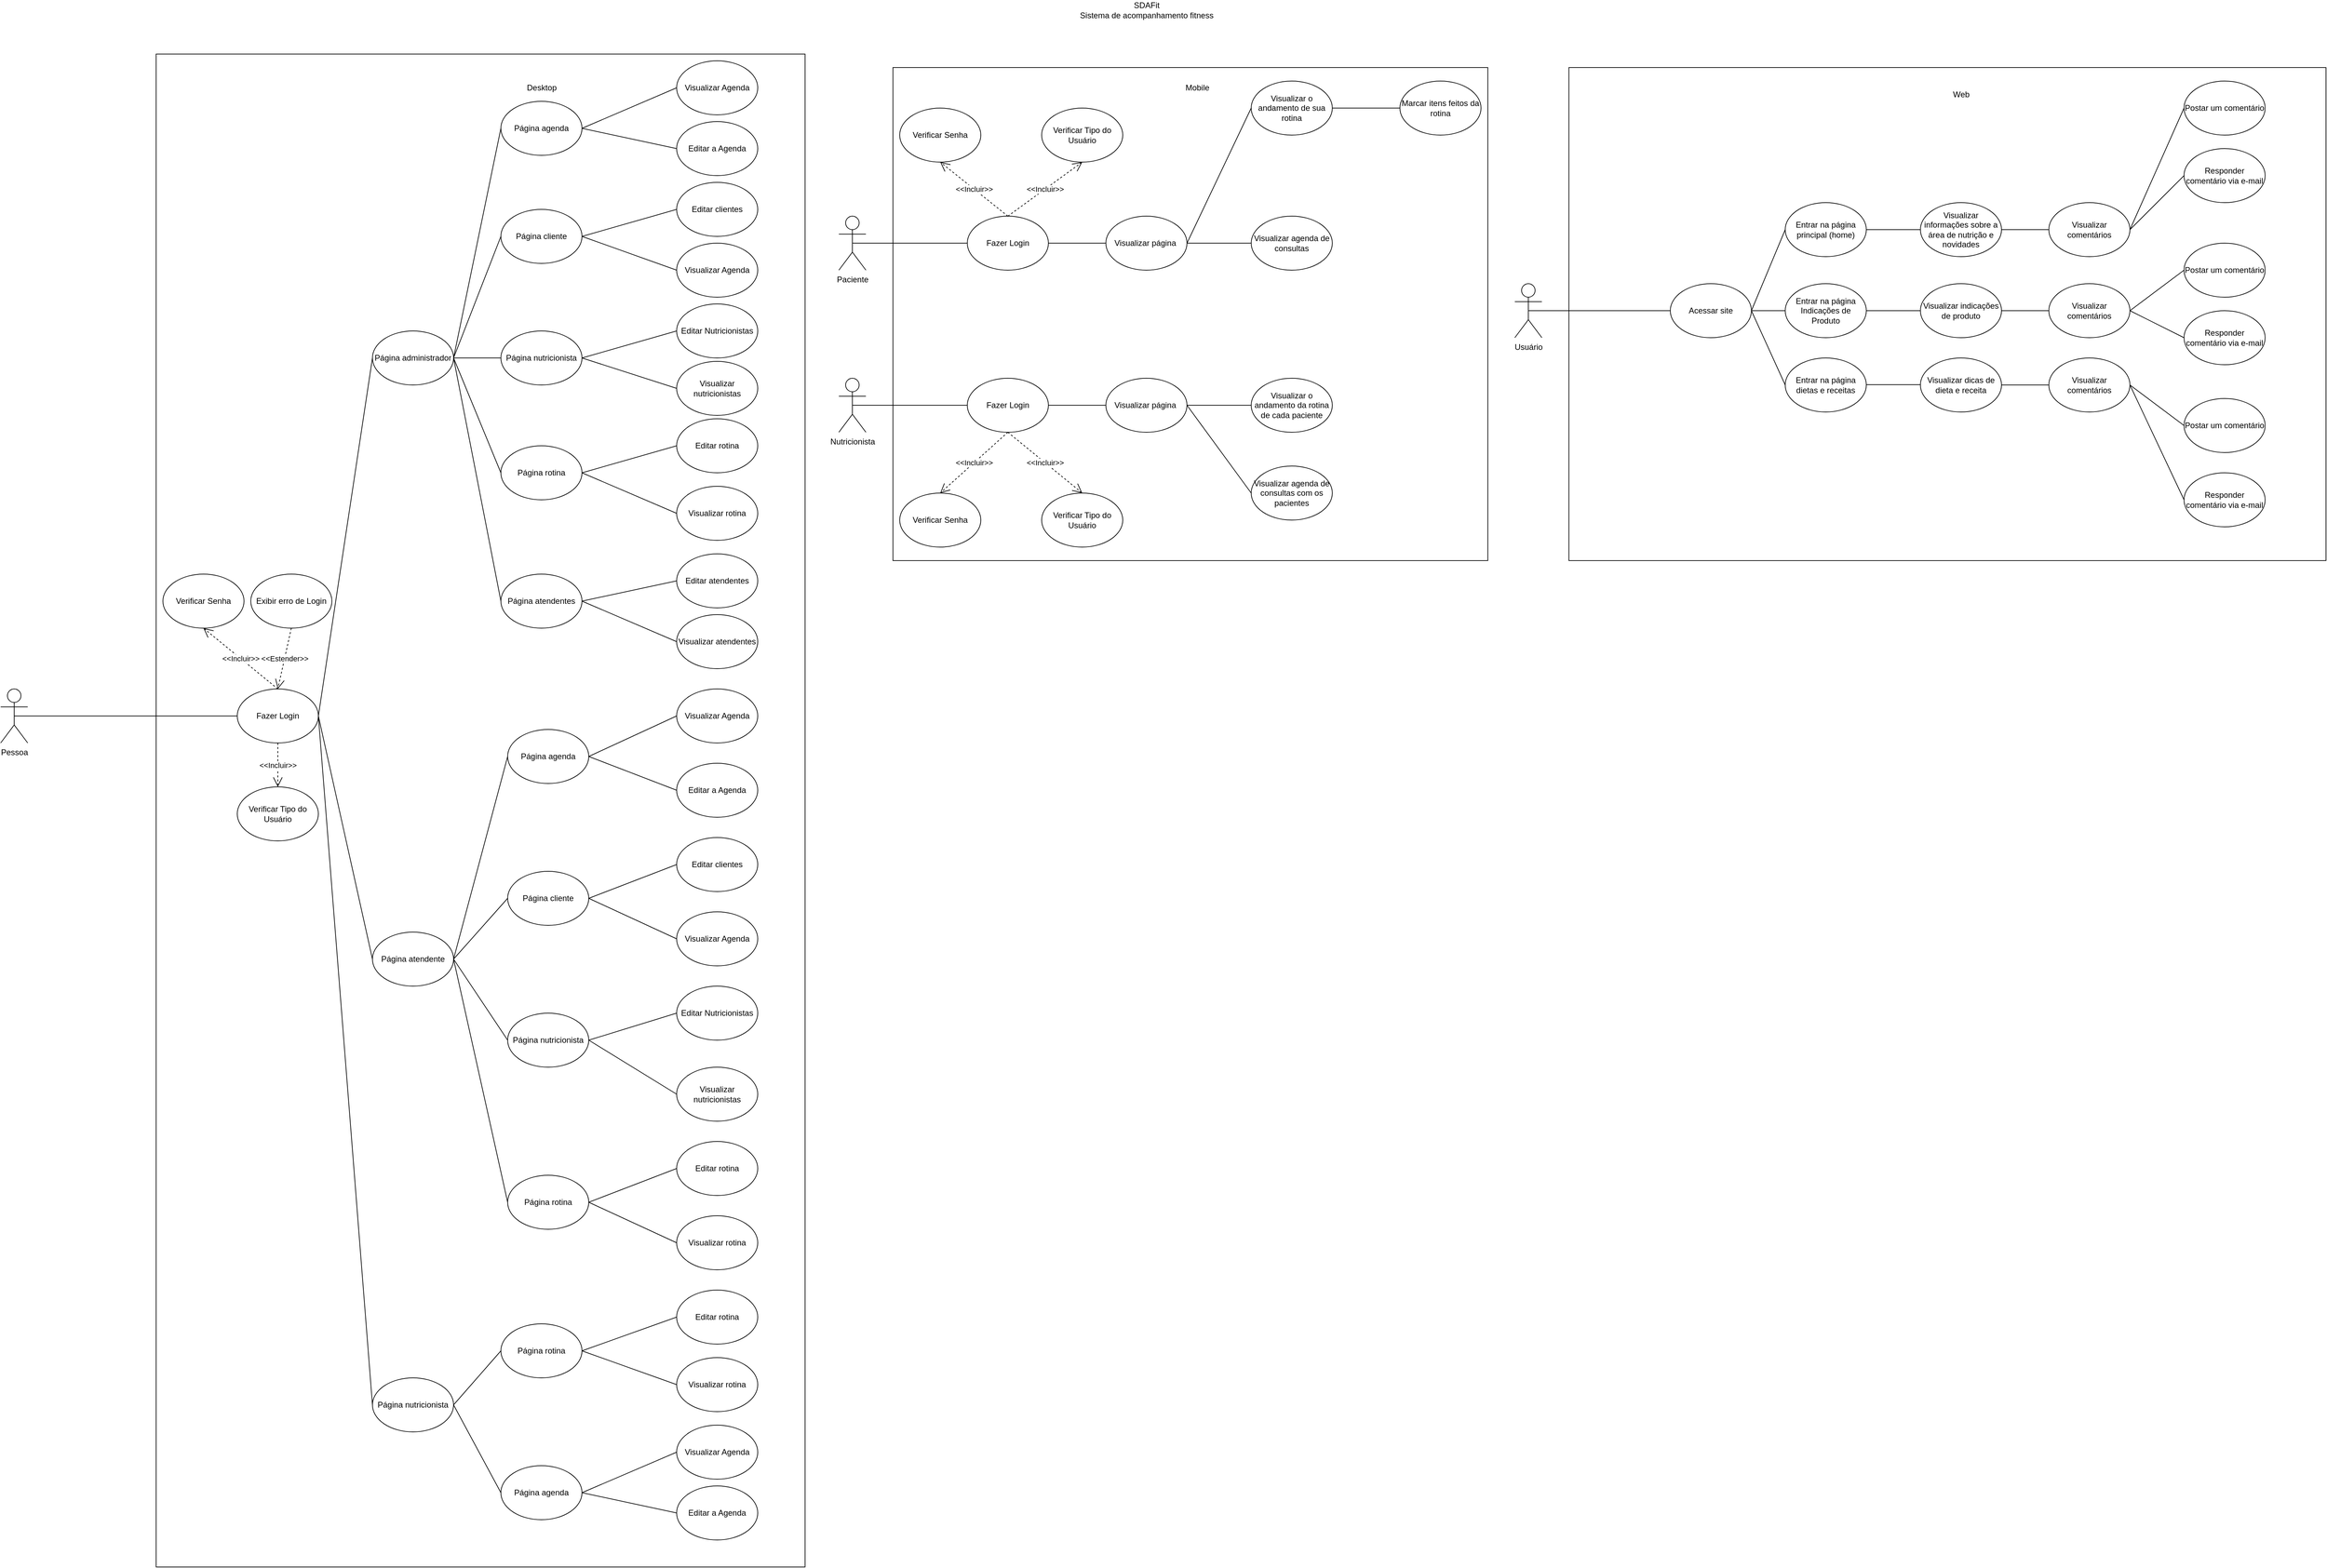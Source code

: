 <mxfile version="18.0.3" type="github">
  <diagram name="Page-1" id="0783ab3e-0a74-02c8-0abd-f7b4e66b4bec">
    <mxGraphModel dx="2881" dy="2203" grid="1" gridSize="10" guides="1" tooltips="1" connect="1" arrows="1" fold="1" page="1" pageScale="1" pageWidth="850" pageHeight="1100" background="none" math="0" shadow="0">
      <root>
        <mxCell id="0" />
        <mxCell id="1" parent="0" />
        <mxCell id="_-Kw2KSfdPKbc4KW5EaQ-1" value="" style="html=1;" parent="1" vertex="1">
          <mxGeometry x="-50" y="20" width="960" height="2240" as="geometry" />
        </mxCell>
        <mxCell id="_-Kw2KSfdPKbc4KW5EaQ-2" value="SDAFit&lt;br&gt;Sistema de acompanhamento fitness" style="text;html=1;resizable=0;autosize=1;align=center;verticalAlign=middle;points=[];fillColor=none;strokeColor=none;rounded=0;" parent="1" vertex="1">
          <mxGeometry x="1310" y="-60" width="210" height="30" as="geometry" />
        </mxCell>
        <mxCell id="_-Kw2KSfdPKbc4KW5EaQ-3" value="Pessoa" style="shape=umlActor;verticalLabelPosition=bottom;verticalAlign=top;html=1;outlineConnect=0;" parent="1" vertex="1">
          <mxGeometry x="-280" y="960" width="40" height="80" as="geometry" />
        </mxCell>
        <mxCell id="_-Kw2KSfdPKbc4KW5EaQ-7" value="Fazer Login" style="ellipse;whiteSpace=wrap;html=1;" parent="1" vertex="1">
          <mxGeometry x="70" y="960" width="120" height="80" as="geometry" />
        </mxCell>
        <mxCell id="_-Kw2KSfdPKbc4KW5EaQ-11" value="&lt;span style=&quot;font-weight: normal&quot;&gt;Editar clientes&lt;span style=&quot;color: rgba(0 , 0 , 0 , 0) ; font-family: monospace ; font-size: 0px&quot;&gt;mxGraphModelas%3E%3Croot%3E%3CmxCell%20id%3D%220%22%2F%3E%3CmxCell%20id%3D%221%22%20parent%3D%220%22%2F%3E%3CmxCell%20id%3D%222%22%20value%3D%22Login%22%20style%3D%22text%3Bhtml%3D1%3Bresizable%3D0%3Bautosize%3D1%3Balign%3Dcenter%3BverticalAlign%3Dmiddle%3Bpoints%3D%5B%5D%3BfillColor%3Dnone%3BstrokeColor%3Dnone%3Brounded%3D0%3B%22%20vertex%3D%221%22%20parent%3D%221%22%3E%3CmxGeometry%20x%3D%22245%22%20y%3D%22270%22%20width%3D%2250%22%20height%3D%2220%22%20as%3D%22geometry%22%2F%3E%3C%2FmxCell%3E%3C%2Froot%3E%3C%2FmxGraphModel%3E&lt;/span&gt;&lt;/span&gt;" style="ellipse;whiteSpace=wrap;html=1;fontStyle=1" parent="1" vertex="1">
          <mxGeometry x="720" y="210" width="120" height="80" as="geometry" />
        </mxCell>
        <mxCell id="_-Kw2KSfdPKbc4KW5EaQ-14" value="Verificar Senha" style="ellipse;whiteSpace=wrap;html=1;" parent="1" vertex="1">
          <mxGeometry x="-40" y="790" width="120" height="80" as="geometry" />
        </mxCell>
        <mxCell id="_-Kw2KSfdPKbc4KW5EaQ-15" value="Exibir erro de Login" style="ellipse;whiteSpace=wrap;html=1;" parent="1" vertex="1">
          <mxGeometry x="90" y="790" width="120" height="80" as="geometry" />
        </mxCell>
        <mxCell id="_-Kw2KSfdPKbc4KW5EaQ-16" value="Editar Nutricionistas" style="ellipse;whiteSpace=wrap;html=1;" parent="1" vertex="1">
          <mxGeometry x="720" y="390" width="120" height="80" as="geometry" />
        </mxCell>
        <mxCell id="_-Kw2KSfdPKbc4KW5EaQ-24" value="" style="endArrow=none;html=1;rounded=0;entryX=0;entryY=0.5;entryDx=0;entryDy=0;exitX=0.5;exitY=0.5;exitDx=0;exitDy=0;exitPerimeter=0;" parent="1" source="_-Kw2KSfdPKbc4KW5EaQ-3" target="_-Kw2KSfdPKbc4KW5EaQ-7" edge="1">
          <mxGeometry width="50" height="50" relative="1" as="geometry">
            <mxPoint x="580" y="520" as="sourcePoint" />
            <mxPoint x="630" y="470" as="targetPoint" />
          </mxGeometry>
        </mxCell>
        <mxCell id="_-Kw2KSfdPKbc4KW5EaQ-30" value="&amp;lt;&amp;lt;Incluir&amp;gt;&amp;gt;" style="endArrow=open;endSize=12;dashed=1;html=1;rounded=0;entryX=0.5;entryY=1;entryDx=0;entryDy=0;exitX=0.5;exitY=0;exitDx=0;exitDy=0;" parent="1" source="_-Kw2KSfdPKbc4KW5EaQ-7" target="_-Kw2KSfdPKbc4KW5EaQ-14" edge="1">
          <mxGeometry width="160" relative="1" as="geometry">
            <mxPoint x="580" y="1100" as="sourcePoint" />
            <mxPoint x="740" y="1100" as="targetPoint" />
          </mxGeometry>
        </mxCell>
        <mxCell id="_-Kw2KSfdPKbc4KW5EaQ-31" value="&amp;lt;&amp;lt;Estender&amp;gt;&amp;gt;" style="endArrow=open;endSize=12;dashed=1;html=1;rounded=0;entryX=0.5;entryY=0;entryDx=0;entryDy=0;exitX=0.5;exitY=1;exitDx=0;exitDy=0;" parent="1" source="_-Kw2KSfdPKbc4KW5EaQ-15" target="_-Kw2KSfdPKbc4KW5EaQ-7" edge="1">
          <mxGeometry width="160" relative="1" as="geometry">
            <mxPoint x="580" y="1100" as="sourcePoint" />
            <mxPoint x="740" y="1100" as="targetPoint" />
          </mxGeometry>
        </mxCell>
        <mxCell id="_-Kw2KSfdPKbc4KW5EaQ-44" value="Página agenda" style="ellipse;whiteSpace=wrap;html=1;" parent="1" vertex="1">
          <mxGeometry x="460" y="90" width="120" height="80" as="geometry" />
        </mxCell>
        <mxCell id="_-Kw2KSfdPKbc4KW5EaQ-49" value="" style="endArrow=none;html=1;rounded=0;exitX=1;exitY=0.5;exitDx=0;exitDy=0;entryX=0;entryY=0.5;entryDx=0;entryDy=0;" parent="1" source="d0shQlDRrCV8DzhJ8Sqo-5" target="_-Kw2KSfdPKbc4KW5EaQ-16" edge="1">
          <mxGeometry width="50" height="50" relative="1" as="geometry">
            <mxPoint x="580" y="540" as="sourcePoint" />
            <mxPoint x="630.0" y="540" as="targetPoint" />
          </mxGeometry>
        </mxCell>
        <mxCell id="_-Kw2KSfdPKbc4KW5EaQ-50" value="Visualizar Agenda&lt;span style=&quot;color: rgba(0 , 0 , 0 , 0) ; font-family: monospace ; font-size: 0px&quot;&gt;%3CmxGraphModel%3E%3Croot%3E%3CmxCell%20id%3D%220%22%2F%3E%3CmxCell%20id%3D%221%22%20parent%3D%220%22%2F%3E%3CmxCell%20id%3D%222%22%20value%3D%22Login%22%20style%3D%22text%3Bhtml%3D1%3Bresizable%3D0%3Bautosize%3D1%3Balign%3Dcenter%3BverticalAlign%3Dmiddle%3Bpoints%3D%5B%5D%3BfillColor%3Dnone%3BstrokeColor%3Dnone%3Brounded%3D0%3B%22%20vertex%3D%221%22%20parent%3D%221%22%3E%3CmxGeometry%20x%3D%22245%22%20y%3D%22270%22%20width%3D%2250%22%20height%3D%2220%22%20as%3D%22geometry%22%2F%3E%3C%2FmxCell%3E%3C%2Froot%3E%3C%2FmxGraphModel%3E&lt;/span&gt;" style="ellipse;whiteSpace=wrap;html=1;" parent="1" vertex="1">
          <mxGeometry x="720" y="30" width="120" height="80" as="geometry" />
        </mxCell>
        <mxCell id="_-Kw2KSfdPKbc4KW5EaQ-52" value="&lt;span style=&quot;font-weight: 400&quot;&gt;Editar a Agenda&lt;/span&gt;" style="ellipse;whiteSpace=wrap;html=1;fontStyle=1" parent="1" vertex="1">
          <mxGeometry x="720" y="120" width="120" height="80" as="geometry" />
        </mxCell>
        <mxCell id="_-Kw2KSfdPKbc4KW5EaQ-55" value="" style="endArrow=none;html=1;rounded=0;exitX=1;exitY=0.5;exitDx=0;exitDy=0;entryX=0;entryY=0.5;entryDx=0;entryDy=0;" parent="1" source="d0shQlDRrCV8DzhJ8Sqo-1" target="_-Kw2KSfdPKbc4KW5EaQ-11" edge="1">
          <mxGeometry width="50" height="50" relative="1" as="geometry">
            <mxPoint x="580" y="460" as="sourcePoint" />
            <mxPoint x="630.0" y="740.0" as="targetPoint" />
          </mxGeometry>
        </mxCell>
        <mxCell id="_-Kw2KSfdPKbc4KW5EaQ-57" value="" style="endArrow=none;html=1;rounded=0;exitX=1;exitY=0.5;exitDx=0;exitDy=0;entryX=0;entryY=0.5;entryDx=0;entryDy=0;" parent="1" source="_-Kw2KSfdPKbc4KW5EaQ-44" target="_-Kw2KSfdPKbc4KW5EaQ-52" edge="1">
          <mxGeometry width="50" height="50" relative="1" as="geometry">
            <mxPoint x="580" y="360" as="sourcePoint" />
            <mxPoint x="630.0" y="360" as="targetPoint" />
          </mxGeometry>
        </mxCell>
        <mxCell id="_-Kw2KSfdPKbc4KW5EaQ-58" value="" style="endArrow=none;html=1;rounded=0;entryX=0;entryY=0.5;entryDx=0;entryDy=0;exitX=1;exitY=0.5;exitDx=0;exitDy=0;" parent="1" source="_-Kw2KSfdPKbc4KW5EaQ-44" target="_-Kw2KSfdPKbc4KW5EaQ-50" edge="1">
          <mxGeometry width="50" height="50" relative="1" as="geometry">
            <mxPoint x="570" y="350" as="sourcePoint" />
            <mxPoint x="630.0" y="260" as="targetPoint" />
          </mxGeometry>
        </mxCell>
        <mxCell id="_-Kw2KSfdPKbc4KW5EaQ-73" value="Verificar Tipo do Usuário" style="ellipse;whiteSpace=wrap;html=1;" parent="1" vertex="1">
          <mxGeometry x="70" y="1105" width="120" height="80" as="geometry" />
        </mxCell>
        <mxCell id="_-Kw2KSfdPKbc4KW5EaQ-74" value="&amp;lt;&amp;lt;Incluir&amp;gt;&amp;gt;" style="endArrow=open;endSize=12;dashed=1;html=1;rounded=0;entryX=0.5;entryY=0;entryDx=0;entryDy=0;exitX=0.5;exitY=1;exitDx=0;exitDy=0;" parent="1" source="_-Kw2KSfdPKbc4KW5EaQ-7" target="_-Kw2KSfdPKbc4KW5EaQ-73" edge="1">
          <mxGeometry width="160" relative="1" as="geometry">
            <mxPoint x="310" y="280" as="sourcePoint" />
            <mxPoint x="240" y="140" as="targetPoint" />
          </mxGeometry>
        </mxCell>
        <mxCell id="mXlY7KT_1s7woqYxaAOp-3" value="Desktop" style="text;html=1;resizable=0;autosize=1;align=center;verticalAlign=middle;points=[];fillColor=none;strokeColor=none;rounded=0;" parent="1" vertex="1">
          <mxGeometry x="490" y="60" width="60" height="20" as="geometry" />
        </mxCell>
        <mxCell id="mXlY7KT_1s7woqYxaAOp-4" value="" style="verticalLabelPosition=bottom;verticalAlign=top;html=1;shape=mxgraph.basic.rect;fillColor2=none;strokeWidth=1;size=20;indent=5;" parent="1" vertex="1">
          <mxGeometry x="1040" y="40" width="880" height="730" as="geometry" />
        </mxCell>
        <mxCell id="mXlY7KT_1s7woqYxaAOp-5" value="Mobile" style="text;html=1;resizable=0;autosize=1;align=center;verticalAlign=middle;points=[];fillColor=none;strokeColor=none;rounded=0;" parent="1" vertex="1">
          <mxGeometry x="1465" y="60" width="50" height="20" as="geometry" />
        </mxCell>
        <mxCell id="mXlY7KT_1s7woqYxaAOp-6" value="Paciente" style="shape=umlActor;verticalLabelPosition=bottom;verticalAlign=top;html=1;outlineConnect=0;" parent="1" vertex="1">
          <mxGeometry x="960" y="260" width="40" height="80" as="geometry" />
        </mxCell>
        <mxCell id="mXlY7KT_1s7woqYxaAOp-7" value="Fazer Login" style="ellipse;whiteSpace=wrap;html=1;" parent="1" vertex="1">
          <mxGeometry x="1150" y="260" width="120" height="80" as="geometry" />
        </mxCell>
        <mxCell id="mXlY7KT_1s7woqYxaAOp-15" value="Verificar Senha" style="ellipse;whiteSpace=wrap;html=1;" parent="1" vertex="1">
          <mxGeometry x="1050" y="100" width="120" height="80" as="geometry" />
        </mxCell>
        <mxCell id="mXlY7KT_1s7woqYxaAOp-17" value="&amp;lt;&amp;lt;Incluir&amp;gt;&amp;gt;" style="endArrow=open;endSize=12;dashed=1;html=1;rounded=0;entryX=0.5;entryY=1;entryDx=0;entryDy=0;exitX=0.5;exitY=0;exitDx=0;exitDy=0;" parent="1" source="mXlY7KT_1s7woqYxaAOp-7" target="mXlY7KT_1s7woqYxaAOp-15" edge="1">
          <mxGeometry width="160" relative="1" as="geometry">
            <mxPoint x="1270" y="360" as="sourcePoint" />
            <mxPoint x="1680" y="450" as="targetPoint" />
          </mxGeometry>
        </mxCell>
        <mxCell id="mXlY7KT_1s7woqYxaAOp-19" value="" style="endArrow=none;html=1;rounded=0;exitX=0.5;exitY=0.5;exitDx=0;exitDy=0;exitPerimeter=0;" parent="1" source="mXlY7KT_1s7woqYxaAOp-6" edge="1">
          <mxGeometry width="50" height="50" relative="1" as="geometry">
            <mxPoint x="1065" y="330" as="sourcePoint" />
            <mxPoint x="1150" y="300" as="targetPoint" />
          </mxGeometry>
        </mxCell>
        <mxCell id="mXlY7KT_1s7woqYxaAOp-20" value="Nutricionista" style="shape=umlActor;verticalLabelPosition=bottom;verticalAlign=top;html=1;outlineConnect=0;" parent="1" vertex="1">
          <mxGeometry x="960" y="500" width="40" height="80" as="geometry" />
        </mxCell>
        <mxCell id="mXlY7KT_1s7woqYxaAOp-21" value="" style="endArrow=none;html=1;rounded=0;exitX=0.5;exitY=0.5;exitDx=0;exitDy=0;exitPerimeter=0;entryX=0;entryY=0.5;entryDx=0;entryDy=0;" parent="1" source="mXlY7KT_1s7woqYxaAOp-20" target="p4rxNmitmwS__qYtVaHP-2" edge="1">
          <mxGeometry width="50" height="50" relative="1" as="geometry">
            <mxPoint x="1010" y="558.28" as="sourcePoint" />
            <mxPoint x="1241.64" y="561.72" as="targetPoint" />
          </mxGeometry>
        </mxCell>
        <mxCell id="PoDoN_U7Sda3ssgrvNjG-2" value="" style="verticalLabelPosition=bottom;verticalAlign=top;html=1;shape=mxgraph.basic.rect;fillColor2=none;strokeWidth=1;size=20;indent=5;" parent="1" vertex="1">
          <mxGeometry x="2040" y="40" width="1120" height="730" as="geometry" />
        </mxCell>
        <mxCell id="PoDoN_U7Sda3ssgrvNjG-3" value="Web" style="text;html=1;resizable=0;autosize=1;align=center;verticalAlign=middle;points=[];fillColor=none;strokeColor=none;rounded=0;" parent="1" vertex="1">
          <mxGeometry x="2600" y="70" width="40" height="20" as="geometry" />
        </mxCell>
        <mxCell id="3YpMQV7ekp8sCcw4UBwF-2" value="" style="endArrow=none;html=1;rounded=0;exitX=1;exitY=0.5;exitDx=0;exitDy=0;entryX=0;entryY=0.5;entryDx=0;entryDy=0;" parent="1" source="mXlY7KT_1s7woqYxaAOp-7" target="3YpMQV7ekp8sCcw4UBwF-3" edge="1">
          <mxGeometry width="50" height="50" relative="1" as="geometry">
            <mxPoint x="1270" y="480" as="sourcePoint" />
            <mxPoint x="1440" y="399" as="targetPoint" />
          </mxGeometry>
        </mxCell>
        <mxCell id="3YpMQV7ekp8sCcw4UBwF-3" value="Visualizar página&amp;nbsp;" style="ellipse;whiteSpace=wrap;html=1;" parent="1" vertex="1">
          <mxGeometry x="1355" y="260" width="120" height="80" as="geometry" />
        </mxCell>
        <mxCell id="3YpMQV7ekp8sCcw4UBwF-6" value="Visualizar o andamento de sua rotina" style="ellipse;whiteSpace=wrap;html=1;" parent="1" vertex="1">
          <mxGeometry x="1570" y="60" width="120" height="80" as="geometry" />
        </mxCell>
        <mxCell id="3YpMQV7ekp8sCcw4UBwF-7" value="Marcar itens feitos da rotina" style="ellipse;whiteSpace=wrap;html=1;" parent="1" vertex="1">
          <mxGeometry x="1790" y="60" width="120" height="80" as="geometry" />
        </mxCell>
        <mxCell id="3YpMQV7ekp8sCcw4UBwF-9" value="" style="endArrow=none;html=1;rounded=0;exitX=1;exitY=0.5;exitDx=0;exitDy=0;entryX=0;entryY=0.5;entryDx=0;entryDy=0;" parent="1" source="3YpMQV7ekp8sCcw4UBwF-3" target="3YpMQV7ekp8sCcw4UBwF-6" edge="1">
          <mxGeometry width="50" height="50" relative="1" as="geometry">
            <mxPoint x="1570" y="340" as="sourcePoint" />
            <mxPoint x="1620" y="290" as="targetPoint" />
          </mxGeometry>
        </mxCell>
        <mxCell id="3YpMQV7ekp8sCcw4UBwF-10" value="" style="endArrow=none;html=1;rounded=0;entryX=0;entryY=0.5;entryDx=0;entryDy=0;" parent="1" source="3YpMQV7ekp8sCcw4UBwF-6" target="3YpMQV7ekp8sCcw4UBwF-7" edge="1">
          <mxGeometry width="50" height="50" relative="1" as="geometry">
            <mxPoint x="1690" y="270" as="sourcePoint" />
            <mxPoint x="1580" y="280" as="targetPoint" />
          </mxGeometry>
        </mxCell>
        <mxCell id="3YpMQV7ekp8sCcw4UBwF-12" value="Visualizar o andamento da rotina de cada paciente" style="ellipse;whiteSpace=wrap;html=1;" parent="1" vertex="1">
          <mxGeometry x="1570" y="500" width="120" height="80" as="geometry" />
        </mxCell>
        <mxCell id="3YpMQV7ekp8sCcw4UBwF-13" value="" style="endArrow=none;html=1;rounded=0;entryX=0;entryY=0.5;entryDx=0;entryDy=0;exitX=1;exitY=0.5;exitDx=0;exitDy=0;" parent="1" source="p4rxNmitmwS__qYtVaHP-1" target="3YpMQV7ekp8sCcw4UBwF-12" edge="1">
          <mxGeometry width="50" height="50" relative="1" as="geometry">
            <mxPoint x="1360" y="510" as="sourcePoint" />
            <mxPoint x="1410" y="460" as="targetPoint" />
          </mxGeometry>
        </mxCell>
        <mxCell id="3YpMQV7ekp8sCcw4UBwF-18" value="Visualizar agenda de consultas com os pacientes" style="ellipse;whiteSpace=wrap;html=1;" parent="1" vertex="1">
          <mxGeometry x="1570" y="630" width="120" height="80" as="geometry" />
        </mxCell>
        <mxCell id="3YpMQV7ekp8sCcw4UBwF-19" value="" style="endArrow=none;html=1;rounded=0;entryX=0;entryY=0.5;entryDx=0;entryDy=0;exitX=1;exitY=0.5;exitDx=0;exitDy=0;" parent="1" source="p4rxNmitmwS__qYtVaHP-1" target="3YpMQV7ekp8sCcw4UBwF-18" edge="1">
          <mxGeometry width="50" height="50" relative="1" as="geometry">
            <mxPoint x="1510" y="570" as="sourcePoint" />
            <mxPoint x="1580" y="570" as="targetPoint" />
          </mxGeometry>
        </mxCell>
        <mxCell id="3YpMQV7ekp8sCcw4UBwF-20" value="Visualizar agenda de consultas" style="ellipse;whiteSpace=wrap;html=1;" parent="1" vertex="1">
          <mxGeometry x="1570" y="260" width="120" height="80" as="geometry" />
        </mxCell>
        <mxCell id="3YpMQV7ekp8sCcw4UBwF-21" value="" style="endArrow=none;html=1;rounded=0;entryX=0;entryY=0.5;entryDx=0;entryDy=0;exitX=1;exitY=0.5;exitDx=0;exitDy=0;" parent="1" source="3YpMQV7ekp8sCcw4UBwF-3" target="3YpMQV7ekp8sCcw4UBwF-20" edge="1">
          <mxGeometry width="50" height="50" relative="1" as="geometry">
            <mxPoint x="1500" y="399.5" as="sourcePoint" />
            <mxPoint x="1570" y="399.5" as="targetPoint" />
          </mxGeometry>
        </mxCell>
        <mxCell id="3YpMQV7ekp8sCcw4UBwF-22" value="Usuário" style="shape=umlActor;verticalLabelPosition=bottom;verticalAlign=top;html=1;outlineConnect=0;" parent="1" vertex="1">
          <mxGeometry x="1960" y="360" width="40" height="80" as="geometry" />
        </mxCell>
        <mxCell id="3YpMQV7ekp8sCcw4UBwF-32" value="Acessar site" style="ellipse;whiteSpace=wrap;html=1;" parent="1" vertex="1">
          <mxGeometry x="2190" y="360" width="120" height="80" as="geometry" />
        </mxCell>
        <mxCell id="3YpMQV7ekp8sCcw4UBwF-33" value="" style="endArrow=none;html=1;rounded=0;entryX=0;entryY=0.5;entryDx=0;entryDy=0;exitX=0.5;exitY=0.5;exitDx=0;exitDy=0;exitPerimeter=0;" parent="1" source="3YpMQV7ekp8sCcw4UBwF-22" target="3YpMQV7ekp8sCcw4UBwF-32" edge="1">
          <mxGeometry width="50" height="50" relative="1" as="geometry">
            <mxPoint x="2180" y="590" as="sourcePoint" />
            <mxPoint x="2230" y="540" as="targetPoint" />
          </mxGeometry>
        </mxCell>
        <mxCell id="3YpMQV7ekp8sCcw4UBwF-34" value="Visualizar informações sobre a área de nutrição e novidades" style="ellipse;whiteSpace=wrap;html=1;" parent="1" vertex="1">
          <mxGeometry x="2560" y="240" width="120" height="80" as="geometry" />
        </mxCell>
        <mxCell id="3YpMQV7ekp8sCcw4UBwF-35" value="Visualizar dicas de dieta e receita" style="ellipse;whiteSpace=wrap;html=1;" parent="1" vertex="1">
          <mxGeometry x="2560" y="470" width="120" height="80" as="geometry" />
        </mxCell>
        <mxCell id="3YpMQV7ekp8sCcw4UBwF-37" value="Visualizar indicações de produto" style="ellipse;whiteSpace=wrap;html=1;" parent="1" vertex="1">
          <mxGeometry x="2560" y="360" width="120" height="80" as="geometry" />
        </mxCell>
        <mxCell id="3YpMQV7ekp8sCcw4UBwF-38" value="Entrar na página principal (home)" style="ellipse;whiteSpace=wrap;html=1;" parent="1" vertex="1">
          <mxGeometry x="2360" y="240" width="120" height="80" as="geometry" />
        </mxCell>
        <mxCell id="3YpMQV7ekp8sCcw4UBwF-39" value="" style="endArrow=none;html=1;rounded=0;entryX=0;entryY=0.5;entryDx=0;entryDy=0;exitX=1;exitY=0.5;exitDx=0;exitDy=0;" parent="1" source="3YpMQV7ekp8sCcw4UBwF-38" target="3YpMQV7ekp8sCcw4UBwF-34" edge="1">
          <mxGeometry width="50" height="50" relative="1" as="geometry">
            <mxPoint x="2400" y="360" as="sourcePoint" />
            <mxPoint x="2450" y="310" as="targetPoint" />
          </mxGeometry>
        </mxCell>
        <mxCell id="3YpMQV7ekp8sCcw4UBwF-41" value="Entrar na página dietas e receitas" style="ellipse;whiteSpace=wrap;html=1;" parent="1" vertex="1">
          <mxGeometry x="2360" y="470" width="120" height="80" as="geometry" />
        </mxCell>
        <mxCell id="3YpMQV7ekp8sCcw4UBwF-42" value="Entrar na página Indicações de Produto" style="ellipse;whiteSpace=wrap;html=1;" parent="1" vertex="1">
          <mxGeometry x="2360" y="360" width="120" height="80" as="geometry" />
        </mxCell>
        <mxCell id="3YpMQV7ekp8sCcw4UBwF-43" value="" style="endArrow=none;html=1;rounded=0;entryX=0;entryY=0.5;entryDx=0;entryDy=0;exitX=1;exitY=0.5;exitDx=0;exitDy=0;" parent="1" source="3YpMQV7ekp8sCcw4UBwF-42" target="3YpMQV7ekp8sCcw4UBwF-37" edge="1">
          <mxGeometry width="50" height="50" relative="1" as="geometry">
            <mxPoint x="2480" y="330" as="sourcePoint" />
            <mxPoint x="2530" y="280" as="targetPoint" />
          </mxGeometry>
        </mxCell>
        <mxCell id="3YpMQV7ekp8sCcw4UBwF-44" value="" style="endArrow=none;html=1;rounded=0;entryX=0;entryY=0.5;entryDx=0;entryDy=0;exitX=1;exitY=0.5;exitDx=0;exitDy=0;" parent="1" edge="1">
          <mxGeometry width="50" height="50" relative="1" as="geometry">
            <mxPoint x="2480" y="509.5" as="sourcePoint" />
            <mxPoint x="2560" y="509.5" as="targetPoint" />
          </mxGeometry>
        </mxCell>
        <mxCell id="3YpMQV7ekp8sCcw4UBwF-45" value="" style="endArrow=none;html=1;rounded=0;entryX=0;entryY=0.5;entryDx=0;entryDy=0;exitX=1;exitY=0.5;exitDx=0;exitDy=0;" parent="1" source="3YpMQV7ekp8sCcw4UBwF-32" target="3YpMQV7ekp8sCcw4UBwF-42" edge="1">
          <mxGeometry width="50" height="50" relative="1" as="geometry">
            <mxPoint x="2490" y="410" as="sourcePoint" />
            <mxPoint x="2570" y="410" as="targetPoint" />
          </mxGeometry>
        </mxCell>
        <mxCell id="3YpMQV7ekp8sCcw4UBwF-46" value="" style="endArrow=none;html=1;rounded=0;entryX=0;entryY=0.5;entryDx=0;entryDy=0;exitX=1;exitY=0.5;exitDx=0;exitDy=0;" parent="1" source="3YpMQV7ekp8sCcw4UBwF-32" target="3YpMQV7ekp8sCcw4UBwF-41" edge="1">
          <mxGeometry width="50" height="50" relative="1" as="geometry">
            <mxPoint x="2320" y="410" as="sourcePoint" />
            <mxPoint x="2370" y="410" as="targetPoint" />
          </mxGeometry>
        </mxCell>
        <mxCell id="3YpMQV7ekp8sCcw4UBwF-47" value="" style="endArrow=none;html=1;rounded=0;entryX=0;entryY=0.5;entryDx=0;entryDy=0;exitX=1;exitY=0.5;exitDx=0;exitDy=0;" parent="1" source="3YpMQV7ekp8sCcw4UBwF-32" target="3YpMQV7ekp8sCcw4UBwF-38" edge="1">
          <mxGeometry width="50" height="50" relative="1" as="geometry">
            <mxPoint x="2320" y="410" as="sourcePoint" />
            <mxPoint x="2370" y="410" as="targetPoint" />
          </mxGeometry>
        </mxCell>
        <mxCell id="YK20K4Kz9JGrFYcbCYYz-2" value="Visualizar comentários" style="ellipse;whiteSpace=wrap;html=1;" parent="1" vertex="1">
          <mxGeometry x="2750" y="470" width="120" height="80" as="geometry" />
        </mxCell>
        <mxCell id="YK20K4Kz9JGrFYcbCYYz-3" value="Postar um comentário" style="ellipse;whiteSpace=wrap;html=1;" parent="1" vertex="1">
          <mxGeometry x="2950" y="60" width="120" height="80" as="geometry" />
        </mxCell>
        <mxCell id="YK20K4Kz9JGrFYcbCYYz-4" value="Responder comentário via e-mail" style="ellipse;whiteSpace=wrap;html=1;" parent="1" vertex="1">
          <mxGeometry x="2950" y="160" width="120" height="80" as="geometry" />
        </mxCell>
        <mxCell id="YK20K4Kz9JGrFYcbCYYz-5" value="Visualizar comentários" style="ellipse;whiteSpace=wrap;html=1;" parent="1" vertex="1">
          <mxGeometry x="2750" y="360" width="120" height="80" as="geometry" />
        </mxCell>
        <mxCell id="YK20K4Kz9JGrFYcbCYYz-6" value="Visualizar comentários" style="ellipse;whiteSpace=wrap;html=1;" parent="1" vertex="1">
          <mxGeometry x="2750" y="240" width="120" height="80" as="geometry" />
        </mxCell>
        <mxCell id="YK20K4Kz9JGrFYcbCYYz-7" value="" style="endArrow=none;html=1;rounded=0;entryX=0;entryY=0.5;entryDx=0;entryDy=0;exitX=1;exitY=0.5;exitDx=0;exitDy=0;" parent="1" source="3YpMQV7ekp8sCcw4UBwF-34" target="YK20K4Kz9JGrFYcbCYYz-6" edge="1">
          <mxGeometry width="50" height="50" relative="1" as="geometry">
            <mxPoint x="2670" y="279" as="sourcePoint" />
            <mxPoint x="2750" y="279" as="targetPoint" />
          </mxGeometry>
        </mxCell>
        <mxCell id="YK20K4Kz9JGrFYcbCYYz-8" value="" style="endArrow=none;html=1;rounded=0;entryX=0;entryY=0.5;entryDx=0;entryDy=0;exitX=1;exitY=0.5;exitDx=0;exitDy=0;" parent="1" source="3YpMQV7ekp8sCcw4UBwF-37" target="YK20K4Kz9JGrFYcbCYYz-5" edge="1">
          <mxGeometry width="50" height="50" relative="1" as="geometry">
            <mxPoint x="2690" y="290" as="sourcePoint" />
            <mxPoint x="2760" y="290" as="targetPoint" />
          </mxGeometry>
        </mxCell>
        <mxCell id="YK20K4Kz9JGrFYcbCYYz-9" value="" style="endArrow=none;html=1;rounded=0;entryX=0;entryY=0.5;entryDx=0;entryDy=0;exitX=1;exitY=0.5;exitDx=0;exitDy=0;" parent="1" source="3YpMQV7ekp8sCcw4UBwF-35" target="YK20K4Kz9JGrFYcbCYYz-2" edge="1">
          <mxGeometry width="50" height="50" relative="1" as="geometry">
            <mxPoint x="2690" y="410" as="sourcePoint" />
            <mxPoint x="2760" y="410" as="targetPoint" />
          </mxGeometry>
        </mxCell>
        <mxCell id="YK20K4Kz9JGrFYcbCYYz-10" value="" style="endArrow=none;html=1;rounded=0;exitX=1;exitY=0.5;exitDx=0;exitDy=0;entryX=0;entryY=0.5;entryDx=0;entryDy=0;" parent="1" source="YK20K4Kz9JGrFYcbCYYz-6" target="YK20K4Kz9JGrFYcbCYYz-4" edge="1">
          <mxGeometry width="50" height="50" relative="1" as="geometry">
            <mxPoint x="2690" y="290" as="sourcePoint" />
            <mxPoint x="2760" y="290" as="targetPoint" />
          </mxGeometry>
        </mxCell>
        <mxCell id="YK20K4Kz9JGrFYcbCYYz-11" value="" style="endArrow=none;html=1;rounded=0;exitX=1;exitY=0.5;exitDx=0;exitDy=0;entryX=0;entryY=0.5;entryDx=0;entryDy=0;" parent="1" source="YK20K4Kz9JGrFYcbCYYz-6" target="YK20K4Kz9JGrFYcbCYYz-3" edge="1">
          <mxGeometry width="50" height="50" relative="1" as="geometry">
            <mxPoint x="2880" y="290" as="sourcePoint" />
            <mxPoint x="2960" y="290" as="targetPoint" />
          </mxGeometry>
        </mxCell>
        <mxCell id="YK20K4Kz9JGrFYcbCYYz-12" value="Postar um comentário" style="ellipse;whiteSpace=wrap;html=1;" parent="1" vertex="1">
          <mxGeometry x="2950" y="530" width="120" height="80" as="geometry" />
        </mxCell>
        <mxCell id="YK20K4Kz9JGrFYcbCYYz-13" value="Responder comentário via e-mail" style="ellipse;whiteSpace=wrap;html=1;" parent="1" vertex="1">
          <mxGeometry x="2950" y="640" width="120" height="80" as="geometry" />
        </mxCell>
        <mxCell id="YK20K4Kz9JGrFYcbCYYz-14" value="" style="endArrow=none;html=1;rounded=0;exitX=1;exitY=0.5;exitDx=0;exitDy=0;entryX=0;entryY=0.5;entryDx=0;entryDy=0;" parent="1" target="YK20K4Kz9JGrFYcbCYYz-13" edge="1">
          <mxGeometry width="50" height="50" relative="1" as="geometry">
            <mxPoint x="2870" y="510" as="sourcePoint" />
            <mxPoint x="2760" y="520" as="targetPoint" />
          </mxGeometry>
        </mxCell>
        <mxCell id="YK20K4Kz9JGrFYcbCYYz-15" value="" style="endArrow=none;html=1;rounded=0;exitX=1;exitY=0.5;exitDx=0;exitDy=0;entryX=0;entryY=0.5;entryDx=0;entryDy=0;" parent="1" target="YK20K4Kz9JGrFYcbCYYz-12" edge="1">
          <mxGeometry width="50" height="50" relative="1" as="geometry">
            <mxPoint x="2870" y="510" as="sourcePoint" />
            <mxPoint x="2960" y="520" as="targetPoint" />
          </mxGeometry>
        </mxCell>
        <mxCell id="YK20K4Kz9JGrFYcbCYYz-16" value="Postar um comentário" style="ellipse;whiteSpace=wrap;html=1;" parent="1" vertex="1">
          <mxGeometry x="2950" y="300" width="120" height="80" as="geometry" />
        </mxCell>
        <mxCell id="YK20K4Kz9JGrFYcbCYYz-17" value="Responder comentário via e-mail" style="ellipse;whiteSpace=wrap;html=1;" parent="1" vertex="1">
          <mxGeometry x="2950" y="400" width="120" height="80" as="geometry" />
        </mxCell>
        <mxCell id="YK20K4Kz9JGrFYcbCYYz-18" value="" style="endArrow=none;html=1;rounded=0;exitX=1;exitY=0.5;exitDx=0;exitDy=0;entryX=0;entryY=0.5;entryDx=0;entryDy=0;" parent="1" source="YK20K4Kz9JGrFYcbCYYz-5" target="YK20K4Kz9JGrFYcbCYYz-17" edge="1">
          <mxGeometry width="50" height="50" relative="1" as="geometry">
            <mxPoint x="2870" y="520" as="sourcePoint" />
            <mxPoint x="2760" y="530" as="targetPoint" />
          </mxGeometry>
        </mxCell>
        <mxCell id="YK20K4Kz9JGrFYcbCYYz-19" value="" style="endArrow=none;html=1;rounded=0;exitX=1;exitY=0.5;exitDx=0;exitDy=0;entryX=0;entryY=0.5;entryDx=0;entryDy=0;" parent="1" source="YK20K4Kz9JGrFYcbCYYz-5" target="YK20K4Kz9JGrFYcbCYYz-16" edge="1">
          <mxGeometry width="50" height="50" relative="1" as="geometry">
            <mxPoint x="2870" y="520" as="sourcePoint" />
            <mxPoint x="2960" y="530" as="targetPoint" />
          </mxGeometry>
        </mxCell>
        <mxCell id="p4rxNmitmwS__qYtVaHP-1" value="Visualizar página&amp;nbsp;" style="ellipse;whiteSpace=wrap;html=1;" parent="1" vertex="1">
          <mxGeometry x="1355" y="500" width="120" height="80" as="geometry" />
        </mxCell>
        <mxCell id="p4rxNmitmwS__qYtVaHP-2" value="Fazer Login" style="ellipse;whiteSpace=wrap;html=1;" parent="1" vertex="1">
          <mxGeometry x="1150" y="500" width="120" height="80" as="geometry" />
        </mxCell>
        <mxCell id="p4rxNmitmwS__qYtVaHP-3" value="Verificar Senha" style="ellipse;whiteSpace=wrap;html=1;" parent="1" vertex="1">
          <mxGeometry x="1050" y="670" width="120" height="80" as="geometry" />
        </mxCell>
        <mxCell id="p4rxNmitmwS__qYtVaHP-4" value="&amp;lt;&amp;lt;Incluir&amp;gt;&amp;gt;" style="endArrow=open;endSize=12;dashed=1;html=1;rounded=0;exitX=0.5;exitY=1;exitDx=0;exitDy=0;entryX=0.5;entryY=0;entryDx=0;entryDy=0;" parent="1" source="p4rxNmitmwS__qYtVaHP-2" target="p4rxNmitmwS__qYtVaHP-3" edge="1">
          <mxGeometry width="160" relative="1" as="geometry">
            <mxPoint x="1275" y="640" as="sourcePoint" />
            <mxPoint x="1215" y="670" as="targetPoint" />
          </mxGeometry>
        </mxCell>
        <mxCell id="p4rxNmitmwS__qYtVaHP-5" value="" style="endArrow=none;html=1;rounded=0;exitX=1;exitY=0.5;exitDx=0;exitDy=0;entryX=0;entryY=0.5;entryDx=0;entryDy=0;" parent="1" source="p4rxNmitmwS__qYtVaHP-2" target="p4rxNmitmwS__qYtVaHP-1" edge="1">
          <mxGeometry width="50" height="50" relative="1" as="geometry">
            <mxPoint x="1280" y="310" as="sourcePoint" />
            <mxPoint x="1365" y="310" as="targetPoint" />
          </mxGeometry>
        </mxCell>
        <mxCell id="p4rxNmitmwS__qYtVaHP-6" value="Verificar Tipo do Usuário" style="ellipse;whiteSpace=wrap;html=1;" parent="1" vertex="1">
          <mxGeometry x="1260" y="670" width="120" height="80" as="geometry" />
        </mxCell>
        <mxCell id="p4rxNmitmwS__qYtVaHP-7" value="&amp;lt;&amp;lt;Incluir&amp;gt;&amp;gt;" style="endArrow=open;endSize=12;dashed=1;html=1;rounded=0;entryX=0.5;entryY=0;entryDx=0;entryDy=0;exitX=0.5;exitY=1;exitDx=0;exitDy=0;" parent="1" source="p4rxNmitmwS__qYtVaHP-2" target="p4rxNmitmwS__qYtVaHP-6" edge="1">
          <mxGeometry width="160" relative="1" as="geometry">
            <mxPoint x="1240" y="585" as="sourcePoint" />
            <mxPoint x="1245" y="345" as="targetPoint" />
          </mxGeometry>
        </mxCell>
        <mxCell id="p4rxNmitmwS__qYtVaHP-8" value="Verificar Tipo do Usuário" style="ellipse;whiteSpace=wrap;html=1;" parent="1" vertex="1">
          <mxGeometry x="1260" y="100" width="120" height="80" as="geometry" />
        </mxCell>
        <mxCell id="p4rxNmitmwS__qYtVaHP-9" value="&amp;lt;&amp;lt;Incluir&amp;gt;&amp;gt;" style="endArrow=open;endSize=12;dashed=1;html=1;rounded=0;entryX=0.5;entryY=1;entryDx=0;entryDy=0;exitX=0.5;exitY=0;exitDx=0;exitDy=0;" parent="1" source="mXlY7KT_1s7woqYxaAOp-7" target="p4rxNmitmwS__qYtVaHP-8" edge="1">
          <mxGeometry width="160" relative="1" as="geometry">
            <mxPoint x="1320" y="-20" as="sourcePoint" />
            <mxPoint x="1260" y="-230" as="targetPoint" />
          </mxGeometry>
        </mxCell>
        <mxCell id="d0shQlDRrCV8DzhJ8Sqo-1" value="Página cliente" style="ellipse;whiteSpace=wrap;html=1;" parent="1" vertex="1">
          <mxGeometry x="460" y="250" width="120" height="80" as="geometry" />
        </mxCell>
        <mxCell id="d0shQlDRrCV8DzhJ8Sqo-5" value="Página nutricionista" style="ellipse;whiteSpace=wrap;html=1;" parent="1" vertex="1">
          <mxGeometry x="460" y="430" width="120" height="80" as="geometry" />
        </mxCell>
        <mxCell id="d0shQlDRrCV8DzhJ8Sqo-7" value="Página rotina" style="ellipse;whiteSpace=wrap;html=1;" parent="1" vertex="1">
          <mxGeometry x="460" y="600" width="120" height="80" as="geometry" />
        </mxCell>
        <mxCell id="d0shQlDRrCV8DzhJ8Sqo-9" value="Visualizar Agenda&lt;span style=&quot;color: rgba(0 , 0 , 0 , 0) ; font-family: monospace ; font-size: 0px&quot;&gt;%3CmxGraphModel%3E%3Croot%3E%3CmxCell%20id%3D%220%22%2F%3E%3CmxCell%20id%3D%221%22%20parent%3D%220%22%2F%3E%3CmxCell%20id%3D%222%22%20value%3D%22Login%22%20style%3D%22text%3Bhtml%3D1%3Bresizable%3D0%3Bautosize%3D1%3Balign%3Dcenter%3BverticalAlign%3Dmiddle%3Bpoints%3D%5B%5D%3BfillColor%3Dnone%3BstrokeColor%3Dnone%3Brounded%3D0%3B%22%20vertex%3D%221%22%20parent%3D%221%22%3E%3CmxGeometry%20x%3D%22245%22%20y%3D%22270%22%20width%3D%2250%22%20height%3D%2220%22%20as%3D%22geometry%22%2F%3E%3C%2FmxCell%3E%3C%2Froot%3E%3C%2FmxGraphModel%3E&lt;/span&gt;" style="ellipse;whiteSpace=wrap;html=1;" parent="1" vertex="1">
          <mxGeometry x="720" y="300" width="120" height="80" as="geometry" />
        </mxCell>
        <mxCell id="d0shQlDRrCV8DzhJ8Sqo-10" value="" style="endArrow=none;html=1;rounded=0;exitX=1;exitY=0.5;exitDx=0;exitDy=0;entryX=0;entryY=0.5;entryDx=0;entryDy=0;" parent="1" source="d0shQlDRrCV8DzhJ8Sqo-1" target="d0shQlDRrCV8DzhJ8Sqo-9" edge="1">
          <mxGeometry width="50" height="50" relative="1" as="geometry">
            <mxPoint x="590" y="260" as="sourcePoint" />
            <mxPoint x="730" y="260" as="targetPoint" />
          </mxGeometry>
        </mxCell>
        <mxCell id="d0shQlDRrCV8DzhJ8Sqo-11" value="Visualizar nutricionistas&lt;span style=&quot;color: rgba(0 , 0 , 0 , 0) ; font-family: monospace ; font-size: 0px&quot;&gt;%3CmxGraphModel%3E%3Croot%3E%3CmxCell%20id%3D%220%22%2F%3E%3CmxCell%20id%3D%221%22%20parent%3D%220%22%2F%3E%3CmxCell%20id%3D%222%22%20value%3D%22Login%22%20style%3D%22text%3Bhtml%3D1%3Bresizable%3D0%3Bautosize%3D1%3Balign%3Dcenter%3BverticalAlign%3Dmiddle%3Bpoints%3D%5B%5D%3BfillColor%3Dnone%3BstrokeColor%3Dnone%3Brounded%3D0%3B%22%20vertex%3D%221%22%20parent%3D%221%22%3E%3CmxGeometry%20x%3D%22245%22%20y%3D%22270%22%20width%3D%2250%22%20height%3D%2220%22%20as%3D%22geometry%22%2F%3E%3C%2FmxCell%3E%3C%2Froot%3E%3C%2FmxGraphModel%3E&lt;/span&gt;" style="ellipse;whiteSpace=wrap;html=1;" parent="1" vertex="1">
          <mxGeometry x="720" y="475" width="120" height="80" as="geometry" />
        </mxCell>
        <mxCell id="d0shQlDRrCV8DzhJ8Sqo-12" value="" style="endArrow=none;html=1;rounded=0;exitX=1;exitY=0.5;exitDx=0;exitDy=0;entryX=0;entryY=0.5;entryDx=0;entryDy=0;" parent="1" source="d0shQlDRrCV8DzhJ8Sqo-5" target="d0shQlDRrCV8DzhJ8Sqo-11" edge="1">
          <mxGeometry width="50" height="50" relative="1" as="geometry">
            <mxPoint x="590" y="440" as="sourcePoint" />
            <mxPoint x="730" y="440" as="targetPoint" />
          </mxGeometry>
        </mxCell>
        <mxCell id="d0shQlDRrCV8DzhJ8Sqo-16" value="" style="endArrow=none;html=1;rounded=0;exitX=1;exitY=0.5;exitDx=0;exitDy=0;entryX=0;entryY=0.5;entryDx=0;entryDy=0;" parent="1" target="d0shQlDRrCV8DzhJ8Sqo-17" edge="1" source="d0shQlDRrCV8DzhJ8Sqo-7">
          <mxGeometry width="50" height="50" relative="1" as="geometry">
            <mxPoint x="580" y="660" as="sourcePoint" />
            <mxPoint x="720" y="720" as="targetPoint" />
          </mxGeometry>
        </mxCell>
        <mxCell id="d0shQlDRrCV8DzhJ8Sqo-17" value="Visualizar rotina&lt;span style=&quot;color: rgba(0 , 0 , 0 , 0) ; font-family: monospace ; font-size: 0px&quot;&gt;%3CmxGraphModel%3E%3Croot%3E%3CmxCell%20id%3D%220%22%2F%3E%3CmxCell%20id%3D%221%22%20parent%3D%220%22%2F%3E%3CmxCell%20id%3D%222%22%20value%3D%22Login%22%20style%3D%22text%3Bhtml%3D1%3Bresizable%3D0%3Bautosize%3D1%3Balign%3Dcenter%3BverticalAlign%3Dmiddle%3Bpoints%3D%5B%5D%3BfillColor%3Dnone%3BstrokeColor%3Dnone%3Brounded%3D0%3B%22%20vertex%3D%221%22%20parent%3D%221%22%3E%3CmxGeometry%20x%3D%22245%22%20y%3D%22270%22%20width%3D%2250%22%20height%3D%2220%22%20as%3D%22geometry%22%2F%3E%3C%2FmxCell%3E%3C%2Froot%3E%3C%2FmxGraphModel%3E&lt;/span&gt;" style="ellipse;whiteSpace=wrap;html=1;" parent="1" vertex="1">
          <mxGeometry x="720" y="660" width="120" height="80" as="geometry" />
        </mxCell>
        <mxCell id="d0shQlDRrCV8DzhJ8Sqo-163" value="" style="endArrow=none;html=1;rounded=0;entryX=0;entryY=0.5;entryDx=0;entryDy=0;exitX=1;exitY=0.5;exitDx=0;exitDy=0;" parent="1" target="d0shQlDRrCV8DzhJ8Sqo-186" edge="1" source="d0shQlDRrCV8DzhJ8Sqo-7">
          <mxGeometry width="50" height="50" relative="1" as="geometry">
            <mxPoint x="580" y="660" as="sourcePoint" />
            <mxPoint x="720.0" y="620" as="targetPoint" />
          </mxGeometry>
        </mxCell>
        <mxCell id="d0shQlDRrCV8DzhJ8Sqo-186" value="Editar rotina" style="ellipse;whiteSpace=wrap;html=1;" parent="1" vertex="1">
          <mxGeometry x="720" y="560" width="120" height="80" as="geometry" />
        </mxCell>
        <mxCell id="d0shQlDRrCV8DzhJ8Sqo-200" value="" style="endArrow=none;html=1;rounded=0;entryX=0;entryY=0.5;entryDx=0;entryDy=0;exitX=1;exitY=0.5;exitDx=0;exitDy=0;" parent="1" target="d0shQlDRrCV8DzhJ8Sqo-201" edge="1" source="d0shQlDRrCV8DzhJ8Sqo-202">
          <mxGeometry width="50" height="50" relative="1" as="geometry">
            <mxPoint x="570" y="850" as="sourcePoint" />
            <mxPoint x="720" y="910" as="targetPoint" />
          </mxGeometry>
        </mxCell>
        <mxCell id="d0shQlDRrCV8DzhJ8Sqo-201" value="Visualizar atendentes&lt;span style=&quot;color: rgba(0 , 0 , 0 , 0) ; font-family: monospace ; font-size: 0px&quot;&gt;%3CmxGraphModel%3E%3Croot%3E%3CmxCell%20id%3D%220%22%2F%3E%3CmxCell%20id%3D%221%22%20parent%3D%220%22%2F%3E%3CmxCell%20id%3D%222%22%20value%3D%22Login%22%20style%3D%22text%3Bhtml%3D1%3Bresizable%3D0%3Bautosize%3D1%3Balign%3Dcenter%3BverticalAlign%3Dmiddle%3Bpoints%3D%5B%5D%3BfillColor%3Dnone%3BstrokeColor%3Dnone%3Brounded%3D0%3B%22%20vertex%3D%221%22%20parent%3D%221%22%3E%3CmxGeometry%20x%3D%22245%22%20y%3D%22270%22%20width%3D%2250%22%20height%3D%2220%22%20as%3D%22geometry%22%2F%3E%3C%2FmxCell%3E%3C%2Froot%3E%3C%2FmxGraphModel%3E&lt;/span&gt;" style="ellipse;whiteSpace=wrap;html=1;" parent="1" vertex="1">
          <mxGeometry x="720" y="850" width="120" height="80" as="geometry" />
        </mxCell>
        <mxCell id="d0shQlDRrCV8DzhJ8Sqo-202" value="Página atendentes" style="ellipse;whiteSpace=wrap;html=1;" parent="1" vertex="1">
          <mxGeometry x="460" y="790" width="120" height="80" as="geometry" />
        </mxCell>
        <mxCell id="d0shQlDRrCV8DzhJ8Sqo-203" value="" style="endArrow=none;html=1;rounded=0;entryX=0;entryY=0.5;entryDx=0;entryDy=0;exitX=1;exitY=0.5;exitDx=0;exitDy=0;" parent="1" target="d0shQlDRrCV8DzhJ8Sqo-204" edge="1" source="d0shQlDRrCV8DzhJ8Sqo-202">
          <mxGeometry width="50" height="50" relative="1" as="geometry">
            <mxPoint x="580" y="850" as="sourcePoint" />
            <mxPoint x="720.0" y="810" as="targetPoint" />
          </mxGeometry>
        </mxCell>
        <mxCell id="d0shQlDRrCV8DzhJ8Sqo-204" value="Editar atendentes" style="ellipse;whiteSpace=wrap;html=1;" parent="1" vertex="1">
          <mxGeometry x="720" y="760" width="120" height="80" as="geometry" />
        </mxCell>
        <mxCell id="d0shQlDRrCV8DzhJ8Sqo-206" value="Página administrador" style="ellipse;whiteSpace=wrap;html=1;" parent="1" vertex="1">
          <mxGeometry x="270" y="430" width="120" height="80" as="geometry" />
        </mxCell>
        <mxCell id="d0shQlDRrCV8DzhJ8Sqo-207" value="" style="endArrow=none;html=1;rounded=0;entryX=0;entryY=0.5;entryDx=0;entryDy=0;exitX=1;exitY=0.5;exitDx=0;exitDy=0;" parent="1" source="_-Kw2KSfdPKbc4KW5EaQ-7" target="d0shQlDRrCV8DzhJ8Sqo-206" edge="1">
          <mxGeometry width="50" height="50" relative="1" as="geometry">
            <mxPoint x="-170" y="270" as="sourcePoint" />
            <mxPoint x="50" y="270" as="targetPoint" />
          </mxGeometry>
        </mxCell>
        <mxCell id="d0shQlDRrCV8DzhJ8Sqo-208" value="" style="endArrow=none;html=1;rounded=0;entryX=0;entryY=0.5;entryDx=0;entryDy=0;exitX=1;exitY=0.5;exitDx=0;exitDy=0;" parent="1" source="d0shQlDRrCV8DzhJ8Sqo-206" target="_-Kw2KSfdPKbc4KW5EaQ-44" edge="1">
          <mxGeometry width="50" height="50" relative="1" as="geometry">
            <mxPoint x="170" y="270" as="sourcePoint" />
            <mxPoint x="460.0" y="190" as="targetPoint" />
          </mxGeometry>
        </mxCell>
        <mxCell id="d0shQlDRrCV8DzhJ8Sqo-209" value="" style="endArrow=none;html=1;rounded=0;entryX=0;entryY=0.5;entryDx=0;entryDy=0;exitX=1;exitY=0.5;exitDx=0;exitDy=0;" parent="1" source="d0shQlDRrCV8DzhJ8Sqo-206" target="d0shQlDRrCV8DzhJ8Sqo-1" edge="1">
          <mxGeometry width="50" height="50" relative="1" as="geometry">
            <mxPoint x="380" y="210" as="sourcePoint" />
            <mxPoint x="460.0" y="280" as="targetPoint" />
          </mxGeometry>
        </mxCell>
        <mxCell id="d0shQlDRrCV8DzhJ8Sqo-210" value="" style="endArrow=none;html=1;rounded=0;entryX=0;entryY=0.5;entryDx=0;entryDy=0;exitX=1;exitY=0.5;exitDx=0;exitDy=0;" parent="1" source="d0shQlDRrCV8DzhJ8Sqo-206" target="d0shQlDRrCV8DzhJ8Sqo-5" edge="1">
          <mxGeometry width="50" height="50" relative="1" as="geometry">
            <mxPoint x="370" y="210" as="sourcePoint" />
            <mxPoint x="450" y="490" as="targetPoint" />
          </mxGeometry>
        </mxCell>
        <mxCell id="d0shQlDRrCV8DzhJ8Sqo-211" value="" style="endArrow=none;html=1;rounded=0;entryX=0;entryY=0.5;entryDx=0;entryDy=0;exitX=1;exitY=0.5;exitDx=0;exitDy=0;" parent="1" source="d0shQlDRrCV8DzhJ8Sqo-206" target="d0shQlDRrCV8DzhJ8Sqo-7" edge="1">
          <mxGeometry width="50" height="50" relative="1" as="geometry">
            <mxPoint x="380" y="210" as="sourcePoint" />
            <mxPoint x="460.0" y="710" as="targetPoint" />
          </mxGeometry>
        </mxCell>
        <mxCell id="d0shQlDRrCV8DzhJ8Sqo-212" value="" style="endArrow=none;html=1;rounded=0;entryX=0;entryY=0.5;entryDx=0;entryDy=0;exitX=1;exitY=0.5;exitDx=0;exitDy=0;" parent="1" source="d0shQlDRrCV8DzhJ8Sqo-206" target="d0shQlDRrCV8DzhJ8Sqo-202" edge="1">
          <mxGeometry width="50" height="50" relative="1" as="geometry">
            <mxPoint x="380" y="210" as="sourcePoint" />
            <mxPoint x="470" y="670" as="targetPoint" />
          </mxGeometry>
        </mxCell>
        <mxCell id="d0shQlDRrCV8DzhJ8Sqo-213" value="Página atendente" style="ellipse;whiteSpace=wrap;html=1;" parent="1" vertex="1">
          <mxGeometry x="270" y="1320" width="120" height="80" as="geometry" />
        </mxCell>
        <mxCell id="d0shQlDRrCV8DzhJ8Sqo-214" value="" style="endArrow=none;html=1;rounded=0;entryX=0;entryY=0.5;entryDx=0;entryDy=0;exitX=1;exitY=0.5;exitDx=0;exitDy=0;" parent="1" source="_-Kw2KSfdPKbc4KW5EaQ-7" target="d0shQlDRrCV8DzhJ8Sqo-213" edge="1">
          <mxGeometry width="50" height="50" relative="1" as="geometry">
            <mxPoint x="170" y="270" as="sourcePoint" />
            <mxPoint x="260" y="210" as="targetPoint" />
          </mxGeometry>
        </mxCell>
        <mxCell id="d0shQlDRrCV8DzhJ8Sqo-215" value="" style="endArrow=none;html=1;rounded=0;entryX=0;entryY=0.5;entryDx=0;entryDy=0;exitX=1;exitY=0.5;exitDx=0;exitDy=0;" parent="1" source="d0shQlDRrCV8DzhJ8Sqo-213" target="rUecViRyxYHJMDbAwZCI-2" edge="1">
          <mxGeometry width="50" height="50" relative="1" as="geometry">
            <mxPoint x="380" y="210" as="sourcePoint" />
            <mxPoint x="460.0" y="190" as="targetPoint" />
          </mxGeometry>
        </mxCell>
        <mxCell id="d0shQlDRrCV8DzhJ8Sqo-216" value="" style="endArrow=none;html=1;rounded=0;exitX=1;exitY=0.5;exitDx=0;exitDy=0;entryX=0;entryY=0.5;entryDx=0;entryDy=0;" parent="1" source="d0shQlDRrCV8DzhJ8Sqo-213" target="rUecViRyxYHJMDbAwZCI-3" edge="1">
          <mxGeometry width="50" height="50" relative="1" as="geometry">
            <mxPoint x="380" y="370" as="sourcePoint" />
            <mxPoint x="460.0" y="280" as="targetPoint" />
          </mxGeometry>
        </mxCell>
        <mxCell id="d0shQlDRrCV8DzhJ8Sqo-217" value="" style="endArrow=none;html=1;rounded=0;entryX=0;entryY=0.5;entryDx=0;entryDy=0;exitX=1;exitY=0.5;exitDx=0;exitDy=0;" parent="1" source="d0shQlDRrCV8DzhJ8Sqo-213" target="rUecViRyxYHJMDbAwZCI-4" edge="1">
          <mxGeometry width="50" height="50" relative="1" as="geometry">
            <mxPoint x="380" y="370" as="sourcePoint" />
            <mxPoint x="450" y="490" as="targetPoint" />
          </mxGeometry>
        </mxCell>
        <mxCell id="d0shQlDRrCV8DzhJ8Sqo-218" value="" style="endArrow=none;html=1;rounded=0;entryX=0;entryY=0.5;entryDx=0;entryDy=0;exitX=1;exitY=0.5;exitDx=0;exitDy=0;" parent="1" source="d0shQlDRrCV8DzhJ8Sqo-213" target="rUecViRyxYHJMDbAwZCI-5" edge="1">
          <mxGeometry width="50" height="50" relative="1" as="geometry">
            <mxPoint x="380" y="370" as="sourcePoint" />
            <mxPoint x="460.0" y="710" as="targetPoint" />
          </mxGeometry>
        </mxCell>
        <mxCell id="d0shQlDRrCV8DzhJ8Sqo-219" value="Página nutricionista" style="ellipse;whiteSpace=wrap;html=1;" parent="1" vertex="1">
          <mxGeometry x="270" y="1980" width="120" height="80" as="geometry" />
        </mxCell>
        <mxCell id="d0shQlDRrCV8DzhJ8Sqo-220" value="" style="endArrow=none;html=1;rounded=0;entryX=0;entryY=0.5;entryDx=0;entryDy=0;exitX=1;exitY=0.5;exitDx=0;exitDy=0;" parent="1" target="d0shQlDRrCV8DzhJ8Sqo-219" edge="1" source="_-Kw2KSfdPKbc4KW5EaQ-7">
          <mxGeometry width="50" height="50" relative="1" as="geometry">
            <mxPoint x="160" y="260" as="sourcePoint" />
            <mxPoint x="260" y="430" as="targetPoint" />
          </mxGeometry>
        </mxCell>
        <mxCell id="rUecViRyxYHJMDbAwZCI-2" value="Página agenda" style="ellipse;whiteSpace=wrap;html=1;" vertex="1" parent="1">
          <mxGeometry x="470" y="1020" width="120" height="80" as="geometry" />
        </mxCell>
        <mxCell id="rUecViRyxYHJMDbAwZCI-3" value="Página cliente" style="ellipse;whiteSpace=wrap;html=1;" vertex="1" parent="1">
          <mxGeometry x="470" y="1230" width="120" height="80" as="geometry" />
        </mxCell>
        <mxCell id="rUecViRyxYHJMDbAwZCI-4" value="Página nutricionista" style="ellipse;whiteSpace=wrap;html=1;" vertex="1" parent="1">
          <mxGeometry x="470" y="1440" width="120" height="80" as="geometry" />
        </mxCell>
        <mxCell id="rUecViRyxYHJMDbAwZCI-5" value="Página rotina" style="ellipse;whiteSpace=wrap;html=1;" vertex="1" parent="1">
          <mxGeometry x="470" y="1680" width="120" height="80" as="geometry" />
        </mxCell>
        <mxCell id="rUecViRyxYHJMDbAwZCI-10" value="Visualizar Agenda&lt;span style=&quot;color: rgba(0 , 0 , 0 , 0) ; font-family: monospace ; font-size: 0px&quot;&gt;%3CmxGraphModel%3E%3Croot%3E%3CmxCell%20id%3D%220%22%2F%3E%3CmxCell%20id%3D%221%22%20parent%3D%220%22%2F%3E%3CmxCell%20id%3D%222%22%20value%3D%22Login%22%20style%3D%22text%3Bhtml%3D1%3Bresizable%3D0%3Bautosize%3D1%3Balign%3Dcenter%3BverticalAlign%3Dmiddle%3Bpoints%3D%5B%5D%3BfillColor%3Dnone%3BstrokeColor%3Dnone%3Brounded%3D0%3B%22%20vertex%3D%221%22%20parent%3D%221%22%3E%3CmxGeometry%20x%3D%22245%22%20y%3D%22270%22%20width%3D%2250%22%20height%3D%2220%22%20as%3D%22geometry%22%2F%3E%3C%2FmxCell%3E%3C%2Froot%3E%3C%2FmxGraphModel%3E&lt;/span&gt;" style="ellipse;whiteSpace=wrap;html=1;" vertex="1" parent="1">
          <mxGeometry x="720" y="960" width="120" height="80" as="geometry" />
        </mxCell>
        <mxCell id="rUecViRyxYHJMDbAwZCI-11" value="&lt;span style=&quot;font-weight: 400&quot;&gt;Editar a Agenda&lt;/span&gt;" style="ellipse;whiteSpace=wrap;html=1;fontStyle=1" vertex="1" parent="1">
          <mxGeometry x="720" y="1070" width="120" height="80" as="geometry" />
        </mxCell>
        <mxCell id="rUecViRyxYHJMDbAwZCI-12" value="" style="endArrow=none;html=1;rounded=0;exitX=1;exitY=0.5;exitDx=0;exitDy=0;entryX=0;entryY=0.5;entryDx=0;entryDy=0;" edge="1" parent="1" target="rUecViRyxYHJMDbAwZCI-11" source="rUecViRyxYHJMDbAwZCI-2">
          <mxGeometry width="50" height="50" relative="1" as="geometry">
            <mxPoint x="590.0" y="1170" as="sourcePoint" />
            <mxPoint x="640.0" y="1400" as="targetPoint" />
          </mxGeometry>
        </mxCell>
        <mxCell id="rUecViRyxYHJMDbAwZCI-13" value="" style="endArrow=none;html=1;rounded=0;entryX=0;entryY=0.5;entryDx=0;entryDy=0;exitX=1;exitY=0.5;exitDx=0;exitDy=0;" edge="1" parent="1" target="rUecViRyxYHJMDbAwZCI-10" source="rUecViRyxYHJMDbAwZCI-2">
          <mxGeometry width="50" height="50" relative="1" as="geometry">
            <mxPoint x="590.0" y="1170" as="sourcePoint" />
            <mxPoint x="640.0" y="1300" as="targetPoint" />
          </mxGeometry>
        </mxCell>
        <mxCell id="rUecViRyxYHJMDbAwZCI-19" value="&lt;span style=&quot;font-weight: normal&quot;&gt;Editar clientes&lt;span style=&quot;color: rgba(0 , 0 , 0 , 0) ; font-family: monospace ; font-size: 0px&quot;&gt;mxGraphModelas%3E%3Croot%3E%3CmxCell%20id%3D%220%22%2F%3E%3CmxCell%20id%3D%221%22%20parent%3D%220%22%2F%3E%3CmxCell%20id%3D%222%22%20value%3D%22Login%22%20style%3D%22text%3Bhtml%3D1%3Bresizable%3D0%3Bautosize%3D1%3Balign%3Dcenter%3BverticalAlign%3Dmiddle%3Bpoints%3D%5B%5D%3BfillColor%3Dnone%3BstrokeColor%3Dnone%3Brounded%3D0%3B%22%20vertex%3D%221%22%20parent%3D%221%22%3E%3CmxGeometry%20x%3D%22245%22%20y%3D%22270%22%20width%3D%2250%22%20height%3D%2220%22%20as%3D%22geometry%22%2F%3E%3C%2FmxCell%3E%3C%2Froot%3E%3C%2FmxGraphModel%3E&lt;/span&gt;&lt;/span&gt;" style="ellipse;whiteSpace=wrap;html=1;fontStyle=1" vertex="1" parent="1">
          <mxGeometry x="720" y="1180" width="120" height="80" as="geometry" />
        </mxCell>
        <mxCell id="rUecViRyxYHJMDbAwZCI-20" value="" style="endArrow=none;html=1;rounded=0;exitX=1;exitY=0.5;exitDx=0;exitDy=0;entryX=0;entryY=0.5;entryDx=0;entryDy=0;" edge="1" parent="1" target="rUecViRyxYHJMDbAwZCI-19" source="rUecViRyxYHJMDbAwZCI-3">
          <mxGeometry width="50" height="50" relative="1" as="geometry">
            <mxPoint x="600.0" y="1330" as="sourcePoint" />
            <mxPoint x="650.0" y="1780.0" as="targetPoint" />
          </mxGeometry>
        </mxCell>
        <mxCell id="rUecViRyxYHJMDbAwZCI-21" value="Visualizar Agenda&lt;span style=&quot;color: rgba(0 , 0 , 0 , 0) ; font-family: monospace ; font-size: 0px&quot;&gt;%3CmxGraphModel%3E%3Croot%3E%3CmxCell%20id%3D%220%22%2F%3E%3CmxCell%20id%3D%221%22%20parent%3D%220%22%2F%3E%3CmxCell%20id%3D%222%22%20value%3D%22Login%22%20style%3D%22text%3Bhtml%3D1%3Bresizable%3D0%3Bautosize%3D1%3Balign%3Dcenter%3BverticalAlign%3Dmiddle%3Bpoints%3D%5B%5D%3BfillColor%3Dnone%3BstrokeColor%3Dnone%3Brounded%3D0%3B%22%20vertex%3D%221%22%20parent%3D%221%22%3E%3CmxGeometry%20x%3D%22245%22%20y%3D%22270%22%20width%3D%2250%22%20height%3D%2220%22%20as%3D%22geometry%22%2F%3E%3C%2FmxCell%3E%3C%2Froot%3E%3C%2FmxGraphModel%3E&lt;/span&gt;" style="ellipse;whiteSpace=wrap;html=1;" vertex="1" parent="1">
          <mxGeometry x="720" y="1290" width="120" height="80" as="geometry" />
        </mxCell>
        <mxCell id="rUecViRyxYHJMDbAwZCI-22" value="" style="endArrow=none;html=1;rounded=0;exitX=1;exitY=0.5;exitDx=0;exitDy=0;entryX=0;entryY=0.5;entryDx=0;entryDy=0;" edge="1" parent="1" target="rUecViRyxYHJMDbAwZCI-21" source="rUecViRyxYHJMDbAwZCI-3">
          <mxGeometry width="50" height="50" relative="1" as="geometry">
            <mxPoint x="600.0" y="1330" as="sourcePoint" />
            <mxPoint x="750" y="1300" as="targetPoint" />
          </mxGeometry>
        </mxCell>
        <mxCell id="rUecViRyxYHJMDbAwZCI-23" value="Editar Nutricionistas" style="ellipse;whiteSpace=wrap;html=1;" vertex="1" parent="1">
          <mxGeometry x="720" y="1400" width="120" height="80" as="geometry" />
        </mxCell>
        <mxCell id="rUecViRyxYHJMDbAwZCI-24" value="" style="endArrow=none;html=1;rounded=0;exitX=1;exitY=0.5;exitDx=0;exitDy=0;entryX=0;entryY=0.5;entryDx=0;entryDy=0;" edge="1" parent="1" target="rUecViRyxYHJMDbAwZCI-23" source="rUecViRyxYHJMDbAwZCI-4">
          <mxGeometry width="50" height="50" relative="1" as="geometry">
            <mxPoint x="590.0" y="1470" as="sourcePoint" />
            <mxPoint x="640.0" y="1540" as="targetPoint" />
          </mxGeometry>
        </mxCell>
        <mxCell id="rUecViRyxYHJMDbAwZCI-25" value="Visualizar nutricionistas&lt;span style=&quot;color: rgba(0 , 0 , 0 , 0) ; font-family: monospace ; font-size: 0px&quot;&gt;%3CmxGraphModel%3E%3Croot%3E%3CmxCell%20id%3D%220%22%2F%3E%3CmxCell%20id%3D%221%22%20parent%3D%220%22%2F%3E%3CmxCell%20id%3D%222%22%20value%3D%22Login%22%20style%3D%22text%3Bhtml%3D1%3Bresizable%3D0%3Bautosize%3D1%3Balign%3Dcenter%3BverticalAlign%3Dmiddle%3Bpoints%3D%5B%5D%3BfillColor%3Dnone%3BstrokeColor%3Dnone%3Brounded%3D0%3B%22%20vertex%3D%221%22%20parent%3D%221%22%3E%3CmxGeometry%20x%3D%22245%22%20y%3D%22270%22%20width%3D%2250%22%20height%3D%2220%22%20as%3D%22geometry%22%2F%3E%3C%2FmxCell%3E%3C%2Froot%3E%3C%2FmxGraphModel%3E&lt;/span&gt;" style="ellipse;whiteSpace=wrap;html=1;" vertex="1" parent="1">
          <mxGeometry x="720" y="1520" width="120" height="80" as="geometry" />
        </mxCell>
        <mxCell id="rUecViRyxYHJMDbAwZCI-26" value="" style="endArrow=none;html=1;rounded=0;exitX=1;exitY=0.5;exitDx=0;exitDy=0;entryX=0;entryY=0.5;entryDx=0;entryDy=0;" edge="1" parent="1" target="rUecViRyxYHJMDbAwZCI-25" source="rUecViRyxYHJMDbAwZCI-4">
          <mxGeometry width="50" height="50" relative="1" as="geometry">
            <mxPoint x="590.0" y="1470" as="sourcePoint" />
            <mxPoint x="740" y="1440" as="targetPoint" />
          </mxGeometry>
        </mxCell>
        <mxCell id="rUecViRyxYHJMDbAwZCI-32" value="" style="endArrow=none;html=1;rounded=0;entryX=0;entryY=0.5;entryDx=0;entryDy=0;exitX=1;exitY=0.5;exitDx=0;exitDy=0;" edge="1" parent="1" target="rUecViRyxYHJMDbAwZCI-33" source="rUecViRyxYHJMDbAwZCI-5">
          <mxGeometry width="50" height="50" relative="1" as="geometry">
            <mxPoint x="590" y="1690" as="sourcePoint" />
            <mxPoint x="750" y="1780" as="targetPoint" />
          </mxGeometry>
        </mxCell>
        <mxCell id="rUecViRyxYHJMDbAwZCI-33" value="Visualizar rotina&lt;span style=&quot;color: rgba(0 , 0 , 0 , 0) ; font-family: monospace ; font-size: 0px&quot;&gt;%3CmxGraphModel%3E%3Croot%3E%3CmxCell%20id%3D%220%22%2F%3E%3CmxCell%20id%3D%221%22%20parent%3D%220%22%2F%3E%3CmxCell%20id%3D%222%22%20value%3D%22Login%22%20style%3D%22text%3Bhtml%3D1%3Bresizable%3D0%3Bautosize%3D1%3Balign%3Dcenter%3BverticalAlign%3Dmiddle%3Bpoints%3D%5B%5D%3BfillColor%3Dnone%3BstrokeColor%3Dnone%3Brounded%3D0%3B%22%20vertex%3D%221%22%20parent%3D%221%22%3E%3CmxGeometry%20x%3D%22245%22%20y%3D%22270%22%20width%3D%2250%22%20height%3D%2220%22%20as%3D%22geometry%22%2F%3E%3C%2FmxCell%3E%3C%2Froot%3E%3C%2FmxGraphModel%3E&lt;/span&gt;" style="ellipse;whiteSpace=wrap;html=1;" vertex="1" parent="1">
          <mxGeometry x="720" y="1740" width="120" height="80" as="geometry" />
        </mxCell>
        <mxCell id="rUecViRyxYHJMDbAwZCI-34" value="" style="endArrow=none;html=1;rounded=0;entryX=0;entryY=0.5;entryDx=0;entryDy=0;exitX=1;exitY=0.5;exitDx=0;exitDy=0;" edge="1" parent="1" target="rUecViRyxYHJMDbAwZCI-35" source="rUecViRyxYHJMDbAwZCI-5">
          <mxGeometry width="50" height="50" relative="1" as="geometry">
            <mxPoint x="610.0" y="1700" as="sourcePoint" />
            <mxPoint x="750.0" y="1680" as="targetPoint" />
          </mxGeometry>
        </mxCell>
        <mxCell id="rUecViRyxYHJMDbAwZCI-35" value="Editar rotina" style="ellipse;whiteSpace=wrap;html=1;" vertex="1" parent="1">
          <mxGeometry x="720" y="1630" width="120" height="80" as="geometry" />
        </mxCell>
        <mxCell id="rUecViRyxYHJMDbAwZCI-36" value="Página rotina" style="ellipse;whiteSpace=wrap;html=1;" vertex="1" parent="1">
          <mxGeometry x="460" y="1900" width="120" height="80" as="geometry" />
        </mxCell>
        <mxCell id="rUecViRyxYHJMDbAwZCI-37" value="" style="endArrow=none;html=1;rounded=0;exitX=1;exitY=0.5;exitDx=0;exitDy=0;entryX=0;entryY=0.5;entryDx=0;entryDy=0;" edge="1" parent="1" source="rUecViRyxYHJMDbAwZCI-36" target="rUecViRyxYHJMDbAwZCI-38">
          <mxGeometry width="50" height="50" relative="1" as="geometry">
            <mxPoint x="580" y="1950" as="sourcePoint" />
            <mxPoint x="720" y="2010" as="targetPoint" />
          </mxGeometry>
        </mxCell>
        <mxCell id="rUecViRyxYHJMDbAwZCI-38" value="Visualizar rotina&lt;span style=&quot;color: rgba(0 , 0 , 0 , 0) ; font-family: monospace ; font-size: 0px&quot;&gt;%3CmxGraphModel%3E%3Croot%3E%3CmxCell%20id%3D%220%22%2F%3E%3CmxCell%20id%3D%221%22%20parent%3D%220%22%2F%3E%3CmxCell%20id%3D%222%22%20value%3D%22Login%22%20style%3D%22text%3Bhtml%3D1%3Bresizable%3D0%3Bautosize%3D1%3Balign%3Dcenter%3BverticalAlign%3Dmiddle%3Bpoints%3D%5B%5D%3BfillColor%3Dnone%3BstrokeColor%3Dnone%3Brounded%3D0%3B%22%20vertex%3D%221%22%20parent%3D%221%22%3E%3CmxGeometry%20x%3D%22245%22%20y%3D%22270%22%20width%3D%2250%22%20height%3D%2220%22%20as%3D%22geometry%22%2F%3E%3C%2FmxCell%3E%3C%2Froot%3E%3C%2FmxGraphModel%3E&lt;/span&gt;" style="ellipse;whiteSpace=wrap;html=1;" vertex="1" parent="1">
          <mxGeometry x="720" y="1950" width="120" height="80" as="geometry" />
        </mxCell>
        <mxCell id="rUecViRyxYHJMDbAwZCI-39" value="" style="endArrow=none;html=1;rounded=0;entryX=0;entryY=0.5;entryDx=0;entryDy=0;exitX=1;exitY=0.5;exitDx=0;exitDy=0;" edge="1" parent="1" source="rUecViRyxYHJMDbAwZCI-36" target="rUecViRyxYHJMDbAwZCI-40">
          <mxGeometry width="50" height="50" relative="1" as="geometry">
            <mxPoint x="580" y="1950" as="sourcePoint" />
            <mxPoint x="720.0" y="1910" as="targetPoint" />
          </mxGeometry>
        </mxCell>
        <mxCell id="rUecViRyxYHJMDbAwZCI-40" value="Editar rotina" style="ellipse;whiteSpace=wrap;html=1;" vertex="1" parent="1">
          <mxGeometry x="720" y="1850" width="120" height="80" as="geometry" />
        </mxCell>
        <mxCell id="rUecViRyxYHJMDbAwZCI-41" value="" style="endArrow=none;html=1;rounded=0;entryX=0;entryY=0.5;entryDx=0;entryDy=0;exitX=1;exitY=0.5;exitDx=0;exitDy=0;" edge="1" parent="1" target="rUecViRyxYHJMDbAwZCI-36" source="d0shQlDRrCV8DzhJ8Sqo-219">
          <mxGeometry width="50" height="50" relative="1" as="geometry">
            <mxPoint x="390" y="3230" as="sourcePoint" />
            <mxPoint x="460.0" y="2000" as="targetPoint" />
          </mxGeometry>
        </mxCell>
        <mxCell id="rUecViRyxYHJMDbAwZCI-44" value="Página agenda" style="ellipse;whiteSpace=wrap;html=1;" vertex="1" parent="1">
          <mxGeometry x="460" y="2110" width="120" height="80" as="geometry" />
        </mxCell>
        <mxCell id="rUecViRyxYHJMDbAwZCI-45" value="Visualizar Agenda&lt;span style=&quot;color: rgba(0 , 0 , 0 , 0) ; font-family: monospace ; font-size: 0px&quot;&gt;%3CmxGraphModel%3E%3Croot%3E%3CmxCell%20id%3D%220%22%2F%3E%3CmxCell%20id%3D%221%22%20parent%3D%220%22%2F%3E%3CmxCell%20id%3D%222%22%20value%3D%22Login%22%20style%3D%22text%3Bhtml%3D1%3Bresizable%3D0%3Bautosize%3D1%3Balign%3Dcenter%3BverticalAlign%3Dmiddle%3Bpoints%3D%5B%5D%3BfillColor%3Dnone%3BstrokeColor%3Dnone%3Brounded%3D0%3B%22%20vertex%3D%221%22%20parent%3D%221%22%3E%3CmxGeometry%20x%3D%22245%22%20y%3D%22270%22%20width%3D%2250%22%20height%3D%2220%22%20as%3D%22geometry%22%2F%3E%3C%2FmxCell%3E%3C%2Froot%3E%3C%2FmxGraphModel%3E&lt;/span&gt;" style="ellipse;whiteSpace=wrap;html=1;" vertex="1" parent="1">
          <mxGeometry x="720" y="2050" width="120" height="80" as="geometry" />
        </mxCell>
        <mxCell id="rUecViRyxYHJMDbAwZCI-46" value="&lt;span style=&quot;font-weight: 400&quot;&gt;Editar a Agenda&lt;/span&gt;" style="ellipse;whiteSpace=wrap;html=1;fontStyle=1" vertex="1" parent="1">
          <mxGeometry x="720" y="2140" width="120" height="80" as="geometry" />
        </mxCell>
        <mxCell id="rUecViRyxYHJMDbAwZCI-47" value="" style="endArrow=none;html=1;rounded=0;exitX=1;exitY=0.5;exitDx=0;exitDy=0;entryX=0;entryY=0.5;entryDx=0;entryDy=0;" edge="1" parent="1" source="rUecViRyxYHJMDbAwZCI-44" target="rUecViRyxYHJMDbAwZCI-46">
          <mxGeometry width="50" height="50" relative="1" as="geometry">
            <mxPoint x="580" y="2380" as="sourcePoint" />
            <mxPoint x="630.0" y="2380" as="targetPoint" />
          </mxGeometry>
        </mxCell>
        <mxCell id="rUecViRyxYHJMDbAwZCI-48" value="" style="endArrow=none;html=1;rounded=0;entryX=0;entryY=0.5;entryDx=0;entryDy=0;exitX=1;exitY=0.5;exitDx=0;exitDy=0;" edge="1" parent="1" source="rUecViRyxYHJMDbAwZCI-44" target="rUecViRyxYHJMDbAwZCI-45">
          <mxGeometry width="50" height="50" relative="1" as="geometry">
            <mxPoint x="570" y="2370" as="sourcePoint" />
            <mxPoint x="630.0" y="2280" as="targetPoint" />
          </mxGeometry>
        </mxCell>
        <mxCell id="rUecViRyxYHJMDbAwZCI-49" value="" style="endArrow=none;html=1;rounded=0;entryX=0;entryY=0.5;entryDx=0;entryDy=0;exitX=1;exitY=0.5;exitDx=0;exitDy=0;" edge="1" parent="1" source="d0shQlDRrCV8DzhJ8Sqo-219" target="rUecViRyxYHJMDbAwZCI-44">
          <mxGeometry width="50" height="50" relative="1" as="geometry">
            <mxPoint x="600.0" y="1730" as="sourcePoint" />
            <mxPoint x="730.0" y="1790" as="targetPoint" />
          </mxGeometry>
        </mxCell>
      </root>
    </mxGraphModel>
  </diagram>
</mxfile>
